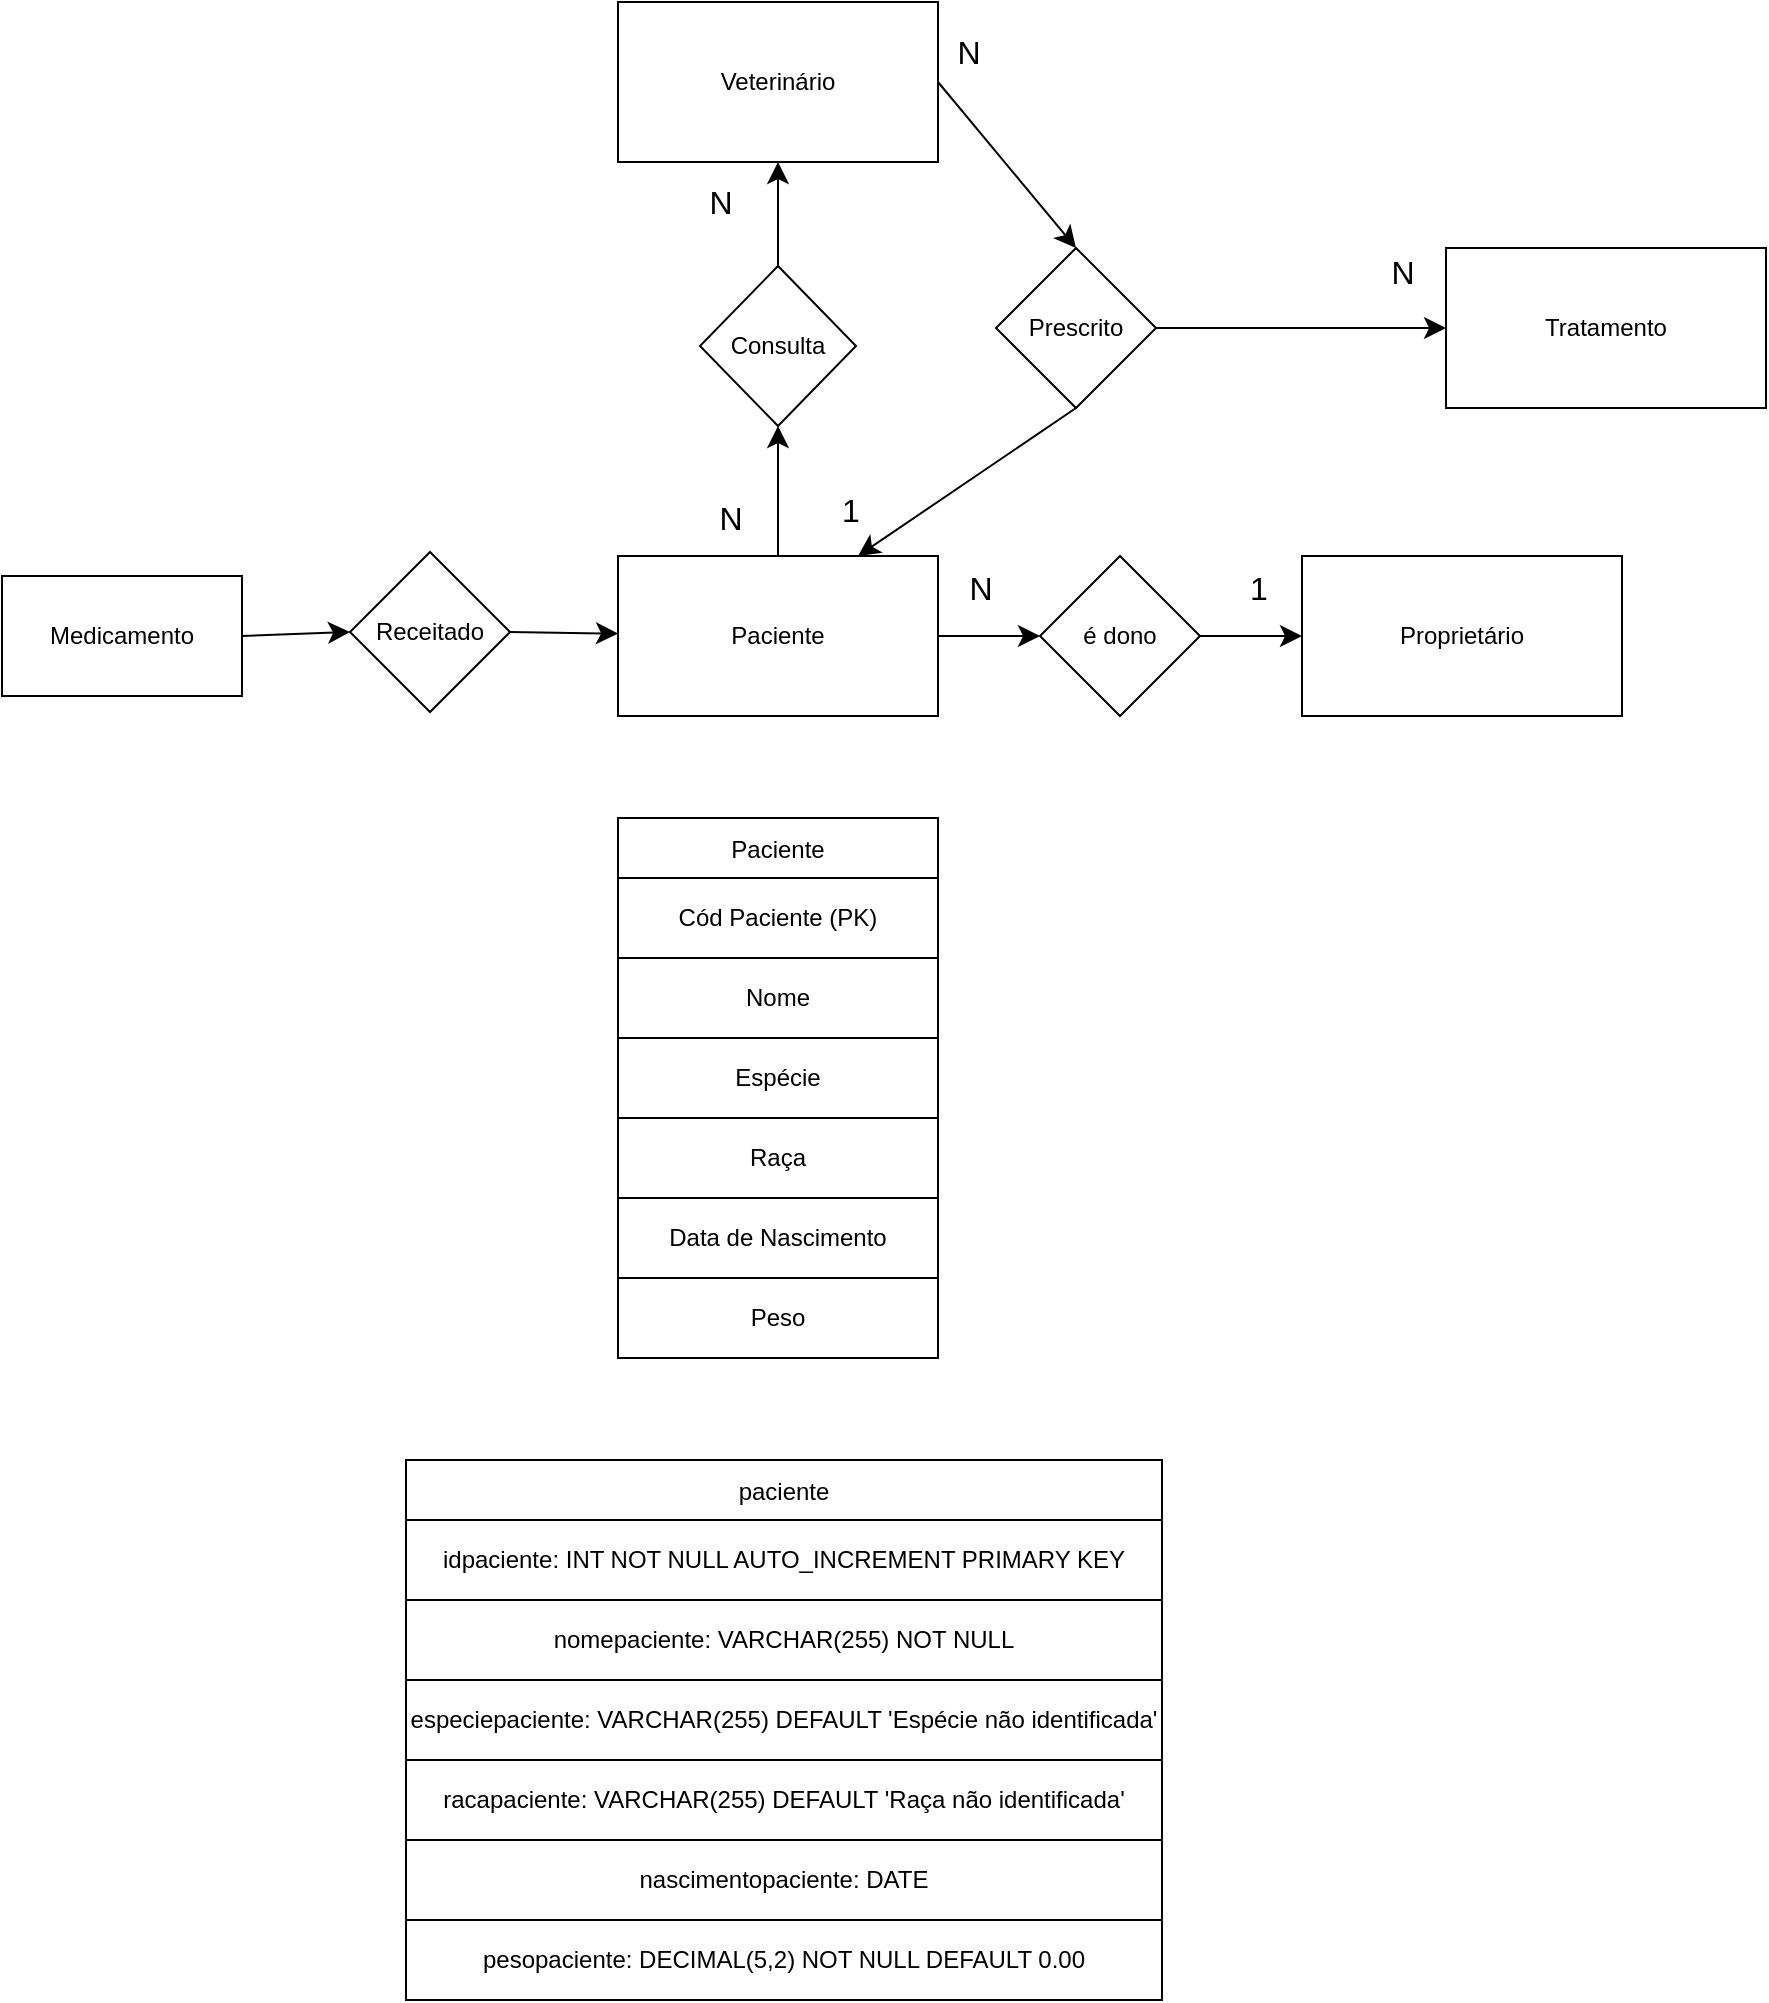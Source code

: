 <mxfile version="24.7.5">
  <diagram name="Página-1" id="LmfKrhNNgj2Vj9cpq0xI">
    <mxGraphModel dx="1625" dy="825" grid="0" gridSize="10" guides="1" tooltips="1" connect="1" arrows="1" fold="1" page="0" pageScale="1" pageWidth="827" pageHeight="1169" math="0" shadow="0">
      <root>
        <mxCell id="0" />
        <mxCell id="1" parent="0" />
        <mxCell id="JIX2UN_feHQywV8XDExl-13" style="edgeStyle=none;curved=1;rounded=0;orthogonalLoop=1;jettySize=auto;html=1;exitX=1;exitY=0.5;exitDx=0;exitDy=0;entryX=0;entryY=0.5;entryDx=0;entryDy=0;fontSize=12;startSize=8;endSize=8;" edge="1" parent="1" source="JIX2UN_feHQywV8XDExl-1" target="JIX2UN_feHQywV8XDExl-11">
          <mxGeometry relative="1" as="geometry" />
        </mxCell>
        <mxCell id="JIX2UN_feHQywV8XDExl-17" style="edgeStyle=none;curved=1;rounded=0;orthogonalLoop=1;jettySize=auto;html=1;exitX=0.5;exitY=0;exitDx=0;exitDy=0;entryX=0.5;entryY=1;entryDx=0;entryDy=0;fontSize=12;startSize=8;endSize=8;" edge="1" parent="1" source="JIX2UN_feHQywV8XDExl-1" target="JIX2UN_feHQywV8XDExl-12">
          <mxGeometry relative="1" as="geometry" />
        </mxCell>
        <mxCell id="JIX2UN_feHQywV8XDExl-1" value="Paciente" style="rounded=0;whiteSpace=wrap;html=1;" vertex="1" parent="1">
          <mxGeometry x="-208" y="37" width="160" height="80" as="geometry" />
        </mxCell>
        <mxCell id="JIX2UN_feHQywV8XDExl-37" style="edgeStyle=none;curved=1;rounded=0;orthogonalLoop=1;jettySize=auto;html=1;exitX=1;exitY=0.5;exitDx=0;exitDy=0;entryX=0.5;entryY=0;entryDx=0;entryDy=0;fontSize=12;startSize=8;endSize=8;" edge="1" parent="1" source="JIX2UN_feHQywV8XDExl-2" target="JIX2UN_feHQywV8XDExl-34">
          <mxGeometry relative="1" as="geometry" />
        </mxCell>
        <mxCell id="JIX2UN_feHQywV8XDExl-2" value="Veterinário" style="rounded=0;whiteSpace=wrap;html=1;" vertex="1" parent="1">
          <mxGeometry x="-208" y="-240" width="160" height="80" as="geometry" />
        </mxCell>
        <mxCell id="JIX2UN_feHQywV8XDExl-3" value="Proprietário" style="rounded=0;whiteSpace=wrap;html=1;" vertex="1" parent="1">
          <mxGeometry x="134" y="37" width="160" height="80" as="geometry" />
        </mxCell>
        <mxCell id="JIX2UN_feHQywV8XDExl-4" value="Tratamento" style="rounded=0;whiteSpace=wrap;html=1;" vertex="1" parent="1">
          <mxGeometry x="206" y="-117" width="160" height="80" as="geometry" />
        </mxCell>
        <mxCell id="JIX2UN_feHQywV8XDExl-32" style="edgeStyle=none;curved=1;rounded=0;orthogonalLoop=1;jettySize=auto;html=1;exitX=1;exitY=0.5;exitDx=0;exitDy=0;entryX=0;entryY=0.5;entryDx=0;entryDy=0;fontSize=12;startSize=8;endSize=8;" edge="1" parent="1" source="JIX2UN_feHQywV8XDExl-7" target="JIX2UN_feHQywV8XDExl-31">
          <mxGeometry relative="1" as="geometry" />
        </mxCell>
        <mxCell id="JIX2UN_feHQywV8XDExl-7" value="Medicamento" style="whiteSpace=wrap;html=1;" vertex="1" parent="1">
          <mxGeometry x="-516" y="47" width="120" height="60" as="geometry" />
        </mxCell>
        <mxCell id="JIX2UN_feHQywV8XDExl-14" style="edgeStyle=none;curved=1;rounded=0;orthogonalLoop=1;jettySize=auto;html=1;exitX=1;exitY=0.5;exitDx=0;exitDy=0;entryX=0;entryY=0.5;entryDx=0;entryDy=0;fontSize=12;startSize=8;endSize=8;" edge="1" parent="1" source="JIX2UN_feHQywV8XDExl-11" target="JIX2UN_feHQywV8XDExl-3">
          <mxGeometry relative="1" as="geometry" />
        </mxCell>
        <mxCell id="JIX2UN_feHQywV8XDExl-11" value="é dono" style="rhombus;whiteSpace=wrap;html=1;" vertex="1" parent="1">
          <mxGeometry x="3" y="37" width="80" height="80" as="geometry" />
        </mxCell>
        <mxCell id="JIX2UN_feHQywV8XDExl-18" style="edgeStyle=none;curved=1;rounded=0;orthogonalLoop=1;jettySize=auto;html=1;exitX=0.5;exitY=0;exitDx=0;exitDy=0;entryX=0.5;entryY=1;entryDx=0;entryDy=0;fontSize=12;startSize=8;endSize=8;" edge="1" parent="1" source="JIX2UN_feHQywV8XDExl-12" target="JIX2UN_feHQywV8XDExl-2">
          <mxGeometry relative="1" as="geometry" />
        </mxCell>
        <mxCell id="JIX2UN_feHQywV8XDExl-12" value="Consulta" style="rhombus;whiteSpace=wrap;html=1;" vertex="1" parent="1">
          <mxGeometry x="-167" y="-108" width="78" height="80" as="geometry" />
        </mxCell>
        <mxCell id="JIX2UN_feHQywV8XDExl-15" value="1" style="text;html=1;align=center;verticalAlign=middle;resizable=0;points=[];autosize=1;strokeColor=none;fillColor=none;fontSize=16;" vertex="1" parent="1">
          <mxGeometry x="98" y="37" width="27" height="31" as="geometry" />
        </mxCell>
        <mxCell id="JIX2UN_feHQywV8XDExl-16" value="N" style="text;html=1;align=center;verticalAlign=middle;resizable=0;points=[];autosize=1;strokeColor=none;fillColor=none;fontSize=16;" vertex="1" parent="1">
          <mxGeometry x="-42" y="37" width="30" height="31" as="geometry" />
        </mxCell>
        <mxCell id="JIX2UN_feHQywV8XDExl-19" value="N" style="text;html=1;align=center;verticalAlign=middle;resizable=0;points=[];autosize=1;strokeColor=none;fillColor=none;fontSize=16;" vertex="1" parent="1">
          <mxGeometry x="-172" y="-156" width="30" height="31" as="geometry" />
        </mxCell>
        <mxCell id="JIX2UN_feHQywV8XDExl-20" value="N" style="text;html=1;align=center;verticalAlign=middle;resizable=0;points=[];autosize=1;strokeColor=none;fillColor=none;fontSize=16;" vertex="1" parent="1">
          <mxGeometry x="-167" y="2" width="30" height="31" as="geometry" />
        </mxCell>
        <mxCell id="JIX2UN_feHQywV8XDExl-33" style="edgeStyle=none;curved=1;rounded=0;orthogonalLoop=1;jettySize=auto;html=1;exitX=1;exitY=0.5;exitDx=0;exitDy=0;fontSize=12;startSize=8;endSize=8;" edge="1" parent="1" source="JIX2UN_feHQywV8XDExl-31" target="JIX2UN_feHQywV8XDExl-1">
          <mxGeometry relative="1" as="geometry" />
        </mxCell>
        <mxCell id="JIX2UN_feHQywV8XDExl-31" value="Receitado" style="rhombus;whiteSpace=wrap;html=1;" vertex="1" parent="1">
          <mxGeometry x="-342" y="35" width="80" height="80" as="geometry" />
        </mxCell>
        <mxCell id="JIX2UN_feHQywV8XDExl-35" style="edgeStyle=none;curved=1;rounded=0;orthogonalLoop=1;jettySize=auto;html=1;exitX=1;exitY=0.5;exitDx=0;exitDy=0;fontSize=12;startSize=8;endSize=8;" edge="1" parent="1" source="JIX2UN_feHQywV8XDExl-34" target="JIX2UN_feHQywV8XDExl-4">
          <mxGeometry relative="1" as="geometry" />
        </mxCell>
        <mxCell id="JIX2UN_feHQywV8XDExl-36" style="edgeStyle=none;curved=1;rounded=0;orthogonalLoop=1;jettySize=auto;html=1;exitX=0.5;exitY=1;exitDx=0;exitDy=0;entryX=0.75;entryY=0;entryDx=0;entryDy=0;fontSize=12;startSize=8;endSize=8;" edge="1" parent="1" source="JIX2UN_feHQywV8XDExl-34" target="JIX2UN_feHQywV8XDExl-1">
          <mxGeometry relative="1" as="geometry" />
        </mxCell>
        <mxCell id="JIX2UN_feHQywV8XDExl-34" value="Prescrito" style="rhombus;whiteSpace=wrap;html=1;" vertex="1" parent="1">
          <mxGeometry x="-19" y="-117" width="80" height="80" as="geometry" />
        </mxCell>
        <mxCell id="JIX2UN_feHQywV8XDExl-38" value="N" style="text;html=1;align=center;verticalAlign=middle;resizable=0;points=[];autosize=1;strokeColor=none;fillColor=none;fontSize=16;" vertex="1" parent="1">
          <mxGeometry x="169" y="-121" width="30" height="31" as="geometry" />
        </mxCell>
        <mxCell id="JIX2UN_feHQywV8XDExl-39" value="1" style="text;html=1;align=center;verticalAlign=middle;resizable=0;points=[];autosize=1;strokeColor=none;fillColor=none;fontSize=16;" vertex="1" parent="1">
          <mxGeometry x="-105.5" y="-1.5" width="27" height="31" as="geometry" />
        </mxCell>
        <mxCell id="JIX2UN_feHQywV8XDExl-40" value="N" style="text;html=1;align=center;verticalAlign=middle;resizable=0;points=[];autosize=1;strokeColor=none;fillColor=none;fontSize=16;" vertex="1" parent="1">
          <mxGeometry x="-48" y="-231" width="30" height="31" as="geometry" />
        </mxCell>
        <mxCell id="JIX2UN_feHQywV8XDExl-41" value="Paciente" style="shape=table;startSize=30;container=1;collapsible=0;childLayout=tableLayout;" vertex="1" parent="1">
          <mxGeometry x="-208" y="168" width="160" height="270" as="geometry" />
        </mxCell>
        <mxCell id="JIX2UN_feHQywV8XDExl-42" value="" style="shape=tableRow;horizontal=0;startSize=0;swimlaneHead=0;swimlaneBody=0;strokeColor=inherit;top=0;left=0;bottom=0;right=0;collapsible=0;dropTarget=0;fillColor=none;points=[[0,0.5],[1,0.5]];portConstraint=eastwest;" vertex="1" parent="JIX2UN_feHQywV8XDExl-41">
          <mxGeometry y="30" width="160" height="40" as="geometry" />
        </mxCell>
        <mxCell id="JIX2UN_feHQywV8XDExl-43" value="Cód Paciente (PK)" style="shape=partialRectangle;html=1;whiteSpace=wrap;connectable=0;strokeColor=inherit;overflow=hidden;fillColor=none;top=0;left=0;bottom=0;right=0;pointerEvents=1;" vertex="1" parent="JIX2UN_feHQywV8XDExl-42">
          <mxGeometry width="160" height="40" as="geometry">
            <mxRectangle width="160" height="40" as="alternateBounds" />
          </mxGeometry>
        </mxCell>
        <mxCell id="JIX2UN_feHQywV8XDExl-44" value="" style="shape=tableRow;horizontal=0;startSize=0;swimlaneHead=0;swimlaneBody=0;strokeColor=inherit;top=0;left=0;bottom=0;right=0;collapsible=0;dropTarget=0;fillColor=none;points=[[0,0.5],[1,0.5]];portConstraint=eastwest;" vertex="1" parent="JIX2UN_feHQywV8XDExl-41">
          <mxGeometry y="70" width="160" height="40" as="geometry" />
        </mxCell>
        <mxCell id="JIX2UN_feHQywV8XDExl-45" value="Nome" style="shape=partialRectangle;html=1;whiteSpace=wrap;connectable=0;strokeColor=inherit;overflow=hidden;fillColor=none;top=0;left=0;bottom=0;right=0;pointerEvents=1;" vertex="1" parent="JIX2UN_feHQywV8XDExl-44">
          <mxGeometry width="160" height="40" as="geometry">
            <mxRectangle width="160" height="40" as="alternateBounds" />
          </mxGeometry>
        </mxCell>
        <mxCell id="JIX2UN_feHQywV8XDExl-46" value="" style="shape=tableRow;horizontal=0;startSize=0;swimlaneHead=0;swimlaneBody=0;strokeColor=inherit;top=0;left=0;bottom=0;right=0;collapsible=0;dropTarget=0;fillColor=none;points=[[0,0.5],[1,0.5]];portConstraint=eastwest;" vertex="1" parent="JIX2UN_feHQywV8XDExl-41">
          <mxGeometry y="110" width="160" height="40" as="geometry" />
        </mxCell>
        <mxCell id="JIX2UN_feHQywV8XDExl-47" value="Espécie" style="shape=partialRectangle;html=1;whiteSpace=wrap;connectable=0;strokeColor=inherit;overflow=hidden;fillColor=none;top=0;left=0;bottom=0;right=0;pointerEvents=1;" vertex="1" parent="JIX2UN_feHQywV8XDExl-46">
          <mxGeometry width="160" height="40" as="geometry">
            <mxRectangle width="160" height="40" as="alternateBounds" />
          </mxGeometry>
        </mxCell>
        <mxCell id="JIX2UN_feHQywV8XDExl-48" value="" style="shape=tableRow;horizontal=0;startSize=0;swimlaneHead=0;swimlaneBody=0;strokeColor=inherit;top=0;left=0;bottom=0;right=0;collapsible=0;dropTarget=0;fillColor=none;points=[[0,0.5],[1,0.5]];portConstraint=eastwest;" vertex="1" parent="JIX2UN_feHQywV8XDExl-41">
          <mxGeometry y="150" width="160" height="40" as="geometry" />
        </mxCell>
        <mxCell id="JIX2UN_feHQywV8XDExl-49" value="Raça" style="shape=partialRectangle;html=1;whiteSpace=wrap;connectable=0;strokeColor=inherit;overflow=hidden;fillColor=none;top=0;left=0;bottom=0;right=0;pointerEvents=1;" vertex="1" parent="JIX2UN_feHQywV8XDExl-48">
          <mxGeometry width="160" height="40" as="geometry">
            <mxRectangle width="160" height="40" as="alternateBounds" />
          </mxGeometry>
        </mxCell>
        <mxCell id="JIX2UN_feHQywV8XDExl-50" value="" style="shape=tableRow;horizontal=0;startSize=0;swimlaneHead=0;swimlaneBody=0;strokeColor=inherit;top=0;left=0;bottom=0;right=0;collapsible=0;dropTarget=0;fillColor=none;points=[[0,0.5],[1,0.5]];portConstraint=eastwest;" vertex="1" parent="JIX2UN_feHQywV8XDExl-41">
          <mxGeometry y="190" width="160" height="40" as="geometry" />
        </mxCell>
        <mxCell id="JIX2UN_feHQywV8XDExl-51" value="Data de Nascimento" style="shape=partialRectangle;html=1;whiteSpace=wrap;connectable=0;strokeColor=inherit;overflow=hidden;fillColor=none;top=0;left=0;bottom=0;right=0;pointerEvents=1;" vertex="1" parent="JIX2UN_feHQywV8XDExl-50">
          <mxGeometry width="160" height="40" as="geometry">
            <mxRectangle width="160" height="40" as="alternateBounds" />
          </mxGeometry>
        </mxCell>
        <mxCell id="JIX2UN_feHQywV8XDExl-52" value="" style="shape=tableRow;horizontal=0;startSize=0;swimlaneHead=0;swimlaneBody=0;strokeColor=inherit;top=0;left=0;bottom=0;right=0;collapsible=0;dropTarget=0;fillColor=none;points=[[0,0.5],[1,0.5]];portConstraint=eastwest;" vertex="1" parent="JIX2UN_feHQywV8XDExl-41">
          <mxGeometry y="230" width="160" height="40" as="geometry" />
        </mxCell>
        <mxCell id="JIX2UN_feHQywV8XDExl-53" value="Peso" style="shape=partialRectangle;html=1;whiteSpace=wrap;connectable=0;strokeColor=inherit;overflow=hidden;fillColor=none;top=0;left=0;bottom=0;right=0;pointerEvents=1;" vertex="1" parent="JIX2UN_feHQywV8XDExl-52">
          <mxGeometry width="160" height="40" as="geometry">
            <mxRectangle width="160" height="40" as="alternateBounds" />
          </mxGeometry>
        </mxCell>
        <mxCell id="JIX2UN_feHQywV8XDExl-54" value="paciente" style="shape=table;startSize=30;container=1;collapsible=0;childLayout=tableLayout;" vertex="1" parent="1">
          <mxGeometry x="-314" y="489" width="378" height="270" as="geometry" />
        </mxCell>
        <mxCell id="JIX2UN_feHQywV8XDExl-55" value="" style="shape=tableRow;horizontal=0;startSize=0;swimlaneHead=0;swimlaneBody=0;strokeColor=inherit;top=0;left=0;bottom=0;right=0;collapsible=0;dropTarget=0;fillColor=none;points=[[0,0.5],[1,0.5]];portConstraint=eastwest;" vertex="1" parent="JIX2UN_feHQywV8XDExl-54">
          <mxGeometry y="30" width="378" height="40" as="geometry" />
        </mxCell>
        <mxCell id="JIX2UN_feHQywV8XDExl-56" value="idpaciente: INT NOT NULL AUTO_INCREMENT PRIMARY KEY" style="shape=partialRectangle;html=1;whiteSpace=wrap;connectable=0;strokeColor=inherit;overflow=hidden;fillColor=none;top=0;left=0;bottom=0;right=0;pointerEvents=1;" vertex="1" parent="JIX2UN_feHQywV8XDExl-55">
          <mxGeometry width="378" height="40" as="geometry">
            <mxRectangle width="378" height="40" as="alternateBounds" />
          </mxGeometry>
        </mxCell>
        <mxCell id="JIX2UN_feHQywV8XDExl-57" value="" style="shape=tableRow;horizontal=0;startSize=0;swimlaneHead=0;swimlaneBody=0;strokeColor=inherit;top=0;left=0;bottom=0;right=0;collapsible=0;dropTarget=0;fillColor=none;points=[[0,0.5],[1,0.5]];portConstraint=eastwest;" vertex="1" parent="JIX2UN_feHQywV8XDExl-54">
          <mxGeometry y="70" width="378" height="40" as="geometry" />
        </mxCell>
        <mxCell id="JIX2UN_feHQywV8XDExl-58" value="nomepaciente: VARCHAR(255) NOT NULL" style="shape=partialRectangle;html=1;whiteSpace=wrap;connectable=0;strokeColor=inherit;overflow=hidden;fillColor=none;top=0;left=0;bottom=0;right=0;pointerEvents=1;" vertex="1" parent="JIX2UN_feHQywV8XDExl-57">
          <mxGeometry width="378" height="40" as="geometry">
            <mxRectangle width="378" height="40" as="alternateBounds" />
          </mxGeometry>
        </mxCell>
        <mxCell id="JIX2UN_feHQywV8XDExl-59" value="" style="shape=tableRow;horizontal=0;startSize=0;swimlaneHead=0;swimlaneBody=0;strokeColor=inherit;top=0;left=0;bottom=0;right=0;collapsible=0;dropTarget=0;fillColor=none;points=[[0,0.5],[1,0.5]];portConstraint=eastwest;" vertex="1" parent="JIX2UN_feHQywV8XDExl-54">
          <mxGeometry y="110" width="378" height="40" as="geometry" />
        </mxCell>
        <mxCell id="JIX2UN_feHQywV8XDExl-60" value="especiepaciente: VARCHAR(255) DEFAULT &#39;Espécie não identificada&#39;" style="shape=partialRectangle;html=1;whiteSpace=wrap;connectable=0;strokeColor=inherit;overflow=hidden;fillColor=none;top=0;left=0;bottom=0;right=0;pointerEvents=1;" vertex="1" parent="JIX2UN_feHQywV8XDExl-59">
          <mxGeometry width="378" height="40" as="geometry">
            <mxRectangle width="378" height="40" as="alternateBounds" />
          </mxGeometry>
        </mxCell>
        <mxCell id="JIX2UN_feHQywV8XDExl-61" value="" style="shape=tableRow;horizontal=0;startSize=0;swimlaneHead=0;swimlaneBody=0;strokeColor=inherit;top=0;left=0;bottom=0;right=0;collapsible=0;dropTarget=0;fillColor=none;points=[[0,0.5],[1,0.5]];portConstraint=eastwest;" vertex="1" parent="JIX2UN_feHQywV8XDExl-54">
          <mxGeometry y="150" width="378" height="40" as="geometry" />
        </mxCell>
        <mxCell id="JIX2UN_feHQywV8XDExl-62" value="racapaciente: VARCHAR(255) DEFAULT &#39;Raça não identificada&#39;" style="shape=partialRectangle;html=1;whiteSpace=wrap;connectable=0;strokeColor=inherit;overflow=hidden;fillColor=none;top=0;left=0;bottom=0;right=0;pointerEvents=1;" vertex="1" parent="JIX2UN_feHQywV8XDExl-61">
          <mxGeometry width="378" height="40" as="geometry">
            <mxRectangle width="378" height="40" as="alternateBounds" />
          </mxGeometry>
        </mxCell>
        <mxCell id="JIX2UN_feHQywV8XDExl-63" value="" style="shape=tableRow;horizontal=0;startSize=0;swimlaneHead=0;swimlaneBody=0;strokeColor=inherit;top=0;left=0;bottom=0;right=0;collapsible=0;dropTarget=0;fillColor=none;points=[[0,0.5],[1,0.5]];portConstraint=eastwest;" vertex="1" parent="JIX2UN_feHQywV8XDExl-54">
          <mxGeometry y="190" width="378" height="40" as="geometry" />
        </mxCell>
        <mxCell id="JIX2UN_feHQywV8XDExl-64" value="nascimentopaciente: DATE" style="shape=partialRectangle;html=1;whiteSpace=wrap;connectable=0;strokeColor=inherit;overflow=hidden;fillColor=none;top=0;left=0;bottom=0;right=0;pointerEvents=1;" vertex="1" parent="JIX2UN_feHQywV8XDExl-63">
          <mxGeometry width="378" height="40" as="geometry">
            <mxRectangle width="378" height="40" as="alternateBounds" />
          </mxGeometry>
        </mxCell>
        <mxCell id="JIX2UN_feHQywV8XDExl-65" value="" style="shape=tableRow;horizontal=0;startSize=0;swimlaneHead=0;swimlaneBody=0;strokeColor=inherit;top=0;left=0;bottom=0;right=0;collapsible=0;dropTarget=0;fillColor=none;points=[[0,0.5],[1,0.5]];portConstraint=eastwest;" vertex="1" parent="JIX2UN_feHQywV8XDExl-54">
          <mxGeometry y="230" width="378" height="40" as="geometry" />
        </mxCell>
        <mxCell id="JIX2UN_feHQywV8XDExl-66" value="pesopaciente: DECIMAL(5,2) NOT NULL DEFAULT 0.00" style="shape=partialRectangle;html=1;whiteSpace=wrap;connectable=0;strokeColor=inherit;overflow=hidden;fillColor=none;top=0;left=0;bottom=0;right=0;pointerEvents=1;" vertex="1" parent="JIX2UN_feHQywV8XDExl-65">
          <mxGeometry width="378" height="40" as="geometry">
            <mxRectangle width="378" height="40" as="alternateBounds" />
          </mxGeometry>
        </mxCell>
      </root>
    </mxGraphModel>
  </diagram>
</mxfile>
